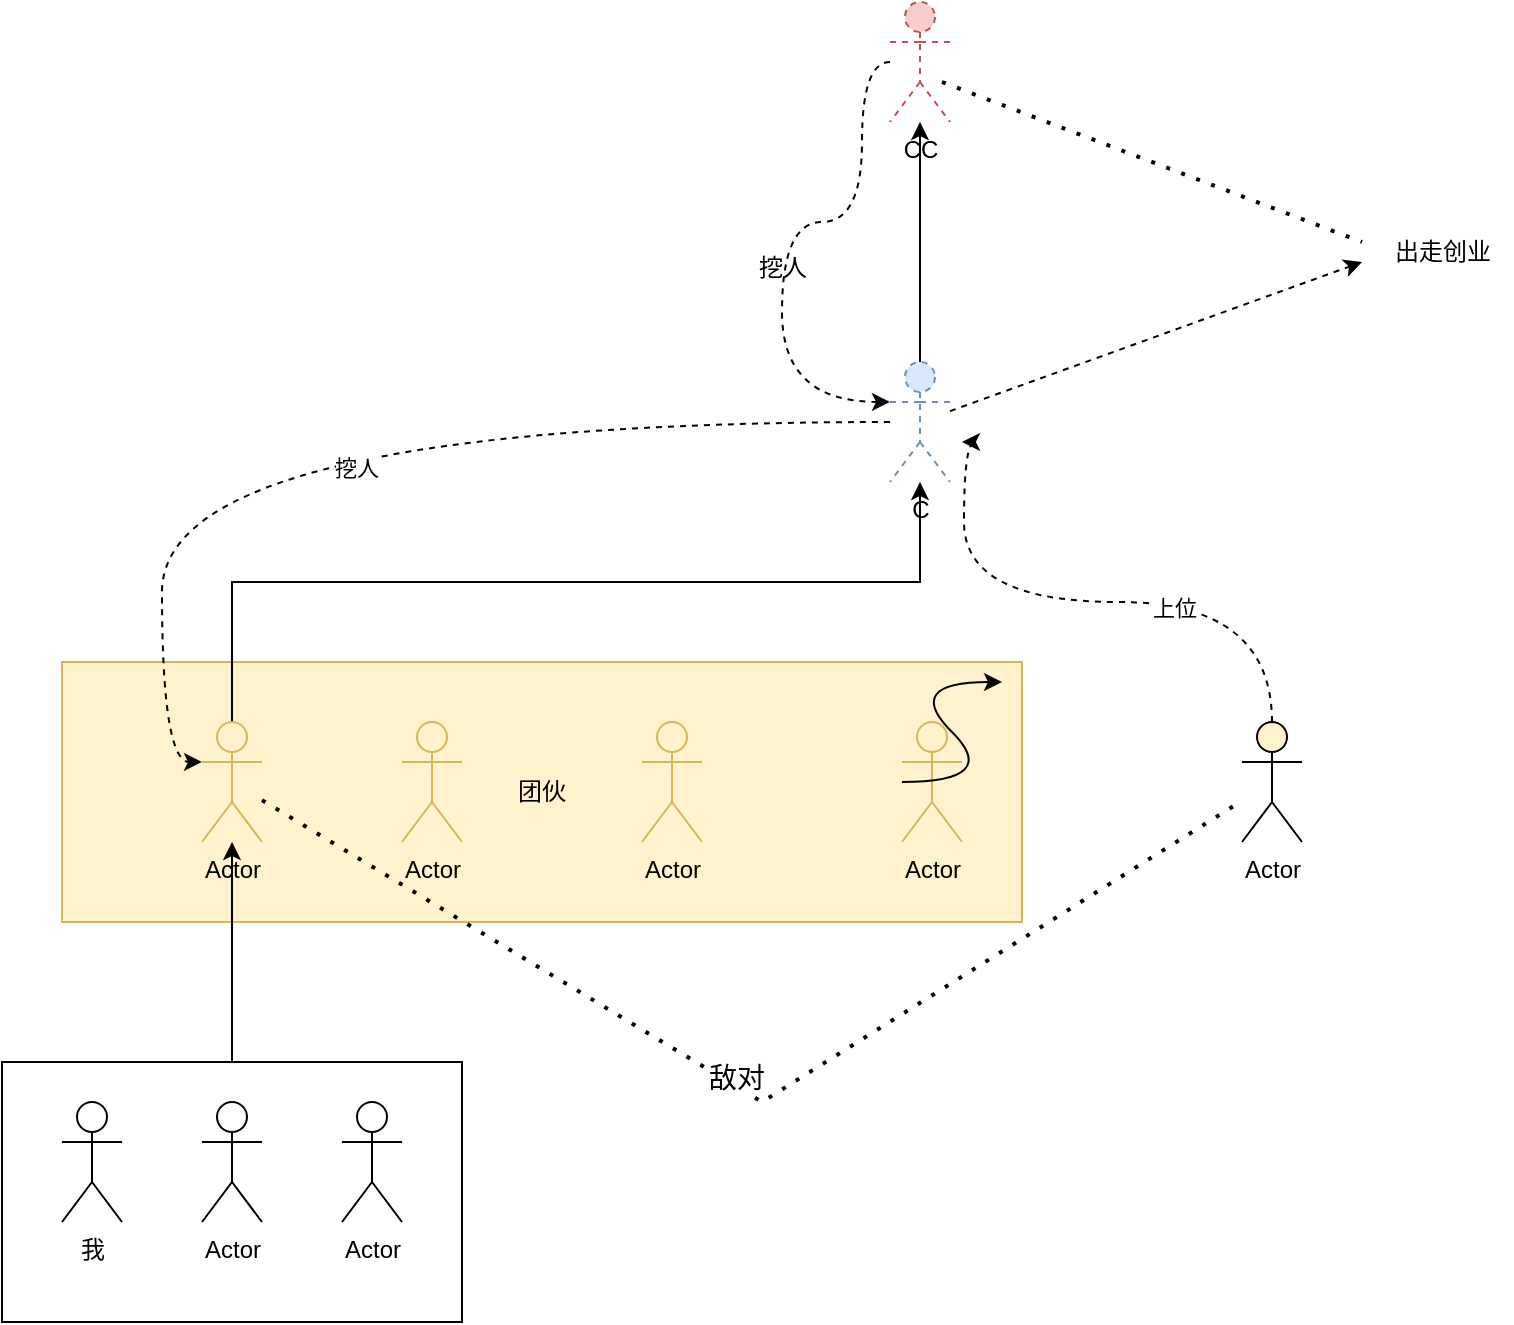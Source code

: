 <mxfile version="28.0.7">
  <diagram name="第 1 页" id="kV9COQtEdjSg4Tln8vBq">
    <mxGraphModel dx="2253" dy="1920" grid="1" gridSize="10" guides="1" tooltips="1" connect="1" arrows="1" fold="1" page="1" pageScale="1" pageWidth="827" pageHeight="1169" math="0" shadow="0">
      <root>
        <mxCell id="0" />
        <mxCell id="1" parent="0" />
        <mxCell id="X_AKitEpWE8lfrndj9nI-23" value="" style="rounded=0;whiteSpace=wrap;html=1;" vertex="1" parent="1">
          <mxGeometry x="-60" y="470" width="230" height="130" as="geometry" />
        </mxCell>
        <mxCell id="X_AKitEpWE8lfrndj9nI-20" value="团伙" style="rounded=0;whiteSpace=wrap;html=1;fillColor=#fff2cc;strokeColor=#d6b656;" vertex="1" parent="1">
          <mxGeometry x="-30" y="270" width="480" height="130" as="geometry" />
        </mxCell>
        <mxCell id="X_AKitEpWE8lfrndj9nI-19" style="edgeStyle=orthogonalEdgeStyle;rounded=0;orthogonalLoop=1;jettySize=auto;html=1;" edge="1" parent="1" source="X_AKitEpWE8lfrndj9nI-2" target="X_AKitEpWE8lfrndj9nI-7">
          <mxGeometry relative="1" as="geometry">
            <Array as="points">
              <mxPoint x="55" y="230" />
              <mxPoint x="399" y="230" />
            </Array>
          </mxGeometry>
        </mxCell>
        <mxCell id="X_AKitEpWE8lfrndj9nI-2" value="Actor" style="shape=umlActor;verticalLabelPosition=bottom;verticalAlign=top;html=1;outlineConnect=0;fillColor=#fff2cc;strokeColor=#d6b656;" vertex="1" parent="1">
          <mxGeometry x="40" y="300" width="30" height="60" as="geometry" />
        </mxCell>
        <mxCell id="X_AKitEpWE8lfrndj9nI-3" value="Actor" style="shape=umlActor;verticalLabelPosition=bottom;verticalAlign=top;html=1;outlineConnect=0;fillColor=#fff2cc;strokeColor=#d6b656;" vertex="1" parent="1">
          <mxGeometry x="140" y="300" width="30" height="60" as="geometry" />
        </mxCell>
        <mxCell id="X_AKitEpWE8lfrndj9nI-4" value="Actor" style="shape=umlActor;verticalLabelPosition=bottom;verticalAlign=top;html=1;outlineConnect=0;fillColor=#fff2cc;strokeColor=#d6b656;" vertex="1" parent="1">
          <mxGeometry x="260" y="300" width="30" height="60" as="geometry" />
        </mxCell>
        <mxCell id="X_AKitEpWE8lfrndj9nI-5" value="Actor" style="shape=umlActor;verticalLabelPosition=bottom;verticalAlign=top;html=1;outlineConnect=0;fillColor=#fff2cc;strokeColor=#d6b656;" vertex="1" parent="1">
          <mxGeometry x="390" y="300" width="30" height="60" as="geometry" />
        </mxCell>
        <mxCell id="X_AKitEpWE8lfrndj9nI-10" style="edgeStyle=orthogonalEdgeStyle;rounded=0;orthogonalLoop=1;jettySize=auto;html=1;" edge="1" parent="1" source="X_AKitEpWE8lfrndj9nI-7" target="X_AKitEpWE8lfrndj9nI-8">
          <mxGeometry relative="1" as="geometry" />
        </mxCell>
        <mxCell id="X_AKitEpWE8lfrndj9nI-32" style="rounded=0;orthogonalLoop=1;jettySize=auto;html=1;dashed=1;" edge="1" parent="1" source="X_AKitEpWE8lfrndj9nI-7">
          <mxGeometry relative="1" as="geometry">
            <mxPoint x="620" y="70" as="targetPoint" />
          </mxGeometry>
        </mxCell>
        <mxCell id="X_AKitEpWE8lfrndj9nI-7" value="C" style="shape=umlActor;verticalLabelPosition=bottom;verticalAlign=top;html=1;outlineConnect=0;fillColor=#dae8fc;strokeColor=#6c8ebf;dashed=1;" vertex="1" parent="1">
          <mxGeometry x="384" y="120" width="30" height="60" as="geometry" />
        </mxCell>
        <mxCell id="X_AKitEpWE8lfrndj9nI-8" value="CC" style="shape=umlActor;verticalLabelPosition=bottom;verticalAlign=top;html=1;outlineConnect=0;fillColor=#f8cecc;strokeColor=#b85450;dashed=1;" vertex="1" parent="1">
          <mxGeometry x="384" y="-60" width="30" height="60" as="geometry" />
        </mxCell>
        <mxCell id="X_AKitEpWE8lfrndj9nI-39" style="edgeStyle=orthogonalEdgeStyle;rounded=0;orthogonalLoop=1;jettySize=auto;html=1;curved=1;dashed=1;" edge="1" parent="1" source="X_AKitEpWE8lfrndj9nI-11">
          <mxGeometry relative="1" as="geometry">
            <mxPoint x="420" y="160" as="targetPoint" />
            <Array as="points">
              <mxPoint x="575" y="240" />
              <mxPoint x="421" y="240" />
            </Array>
          </mxGeometry>
        </mxCell>
        <mxCell id="X_AKitEpWE8lfrndj9nI-40" value="上位" style="edgeLabel;html=1;align=center;verticalAlign=middle;resizable=0;points=[];" vertex="1" connectable="0" parent="X_AKitEpWE8lfrndj9nI-39">
          <mxGeometry x="-0.259" y="3" relative="1" as="geometry">
            <mxPoint as="offset" />
          </mxGeometry>
        </mxCell>
        <mxCell id="X_AKitEpWE8lfrndj9nI-11" value="Actor" style="shape=umlActor;verticalLabelPosition=bottom;verticalAlign=top;html=1;outlineConnect=0;fillColor=#fff2cc;strokeColor=default;" vertex="1" parent="1">
          <mxGeometry x="560" y="300" width="30" height="60" as="geometry" />
        </mxCell>
        <mxCell id="X_AKitEpWE8lfrndj9nI-12" value="Actor" style="shape=umlActor;verticalLabelPosition=bottom;verticalAlign=top;html=1;outlineConnect=0;" vertex="1" parent="1">
          <mxGeometry x="40" y="490" width="30" height="60" as="geometry" />
        </mxCell>
        <mxCell id="X_AKitEpWE8lfrndj9nI-13" value="我" style="shape=umlActor;verticalLabelPosition=bottom;verticalAlign=top;html=1;outlineConnect=0;" vertex="1" parent="1">
          <mxGeometry x="-30" y="490" width="30" height="60" as="geometry" />
        </mxCell>
        <mxCell id="X_AKitEpWE8lfrndj9nI-14" value="Actor" style="shape=umlActor;verticalLabelPosition=bottom;verticalAlign=top;html=1;outlineConnect=0;" vertex="1" parent="1">
          <mxGeometry x="110" y="490" width="30" height="60" as="geometry" />
        </mxCell>
        <mxCell id="X_AKitEpWE8lfrndj9nI-24" style="edgeStyle=orthogonalEdgeStyle;rounded=0;orthogonalLoop=1;jettySize=auto;html=1;" edge="1" parent="1" source="X_AKitEpWE8lfrndj9nI-23" target="X_AKitEpWE8lfrndj9nI-2">
          <mxGeometry relative="1" as="geometry" />
        </mxCell>
        <mxCell id="X_AKitEpWE8lfrndj9nI-25" value="" style="endArrow=none;dashed=1;html=1;dashPattern=1 3;strokeWidth=2;rounded=0;" edge="1" parent="1" source="X_AKitEpWE8lfrndj9nI-2" target="X_AKitEpWE8lfrndj9nI-11">
          <mxGeometry width="50" height="50" relative="1" as="geometry">
            <mxPoint x="390" y="330" as="sourcePoint" />
            <mxPoint x="440" y="280" as="targetPoint" />
            <Array as="points">
              <mxPoint x="320" y="490" />
            </Array>
          </mxGeometry>
        </mxCell>
        <mxCell id="X_AKitEpWE8lfrndj9nI-26" value="敌对" style="edgeLabel;html=1;align=center;verticalAlign=middle;resizable=0;points=[];spacing=3;fontSize=14;" vertex="1" connectable="0" parent="X_AKitEpWE8lfrndj9nI-25">
          <mxGeometry x="-0.047" y="4" relative="1" as="geometry">
            <mxPoint as="offset" />
          </mxGeometry>
        </mxCell>
        <mxCell id="X_AKitEpWE8lfrndj9nI-31" value="" style="endArrow=none;dashed=1;html=1;dashPattern=1 3;strokeWidth=2;rounded=0;" edge="1" parent="1">
          <mxGeometry width="50" height="50" relative="1" as="geometry">
            <mxPoint x="410" y="-20" as="sourcePoint" />
            <mxPoint x="620" y="60" as="targetPoint" />
          </mxGeometry>
        </mxCell>
        <mxCell id="X_AKitEpWE8lfrndj9nI-33" value="出走创业" style="text;html=1;align=center;verticalAlign=middle;resizable=0;points=[];autosize=1;strokeColor=none;fillColor=none;" vertex="1" parent="1">
          <mxGeometry x="625" y="50" width="70" height="30" as="geometry" />
        </mxCell>
        <mxCell id="X_AKitEpWE8lfrndj9nI-36" value="" style="curved=1;endArrow=classic;html=1;rounded=0;" edge="1" parent="1">
          <mxGeometry width="50" height="50" relative="1" as="geometry">
            <mxPoint x="390" y="330" as="sourcePoint" />
            <mxPoint x="440" y="280" as="targetPoint" />
            <Array as="points">
              <mxPoint x="440" y="330" />
              <mxPoint x="390" y="280" />
            </Array>
          </mxGeometry>
        </mxCell>
        <mxCell id="X_AKitEpWE8lfrndj9nI-37" style="edgeStyle=orthogonalEdgeStyle;rounded=0;orthogonalLoop=1;jettySize=auto;html=1;entryX=0;entryY=0.333;entryDx=0;entryDy=0;entryPerimeter=0;curved=1;dashed=1;" edge="1" parent="1" source="X_AKitEpWE8lfrndj9nI-7" target="X_AKitEpWE8lfrndj9nI-2">
          <mxGeometry relative="1" as="geometry" />
        </mxCell>
        <mxCell id="X_AKitEpWE8lfrndj9nI-38" value="挖人" style="edgeLabel;html=1;align=center;verticalAlign=middle;resizable=0;points=[];" vertex="1" connectable="0" parent="X_AKitEpWE8lfrndj9nI-37">
          <mxGeometry x="-0.036" y="23" relative="1" as="geometry">
            <mxPoint as="offset" />
          </mxGeometry>
        </mxCell>
        <mxCell id="X_AKitEpWE8lfrndj9nI-41" style="edgeStyle=orthogonalEdgeStyle;rounded=0;orthogonalLoop=1;jettySize=auto;html=1;entryX=0;entryY=0.333;entryDx=0;entryDy=0;entryPerimeter=0;dashed=1;curved=1;" edge="1" parent="1" source="X_AKitEpWE8lfrndj9nI-8" target="X_AKitEpWE8lfrndj9nI-7">
          <mxGeometry relative="1" as="geometry">
            <Array as="points">
              <mxPoint x="370" y="-30" />
              <mxPoint x="370" y="50" />
              <mxPoint x="330" y="50" />
              <mxPoint x="330" y="140" />
            </Array>
          </mxGeometry>
        </mxCell>
        <mxCell id="X_AKitEpWE8lfrndj9nI-42" value="挖人" style="text;html=1;align=center;verticalAlign=middle;resizable=0;points=[];autosize=1;strokeColor=none;fillColor=none;" vertex="1" parent="1">
          <mxGeometry x="305" y="58" width="50" height="30" as="geometry" />
        </mxCell>
      </root>
    </mxGraphModel>
  </diagram>
</mxfile>
